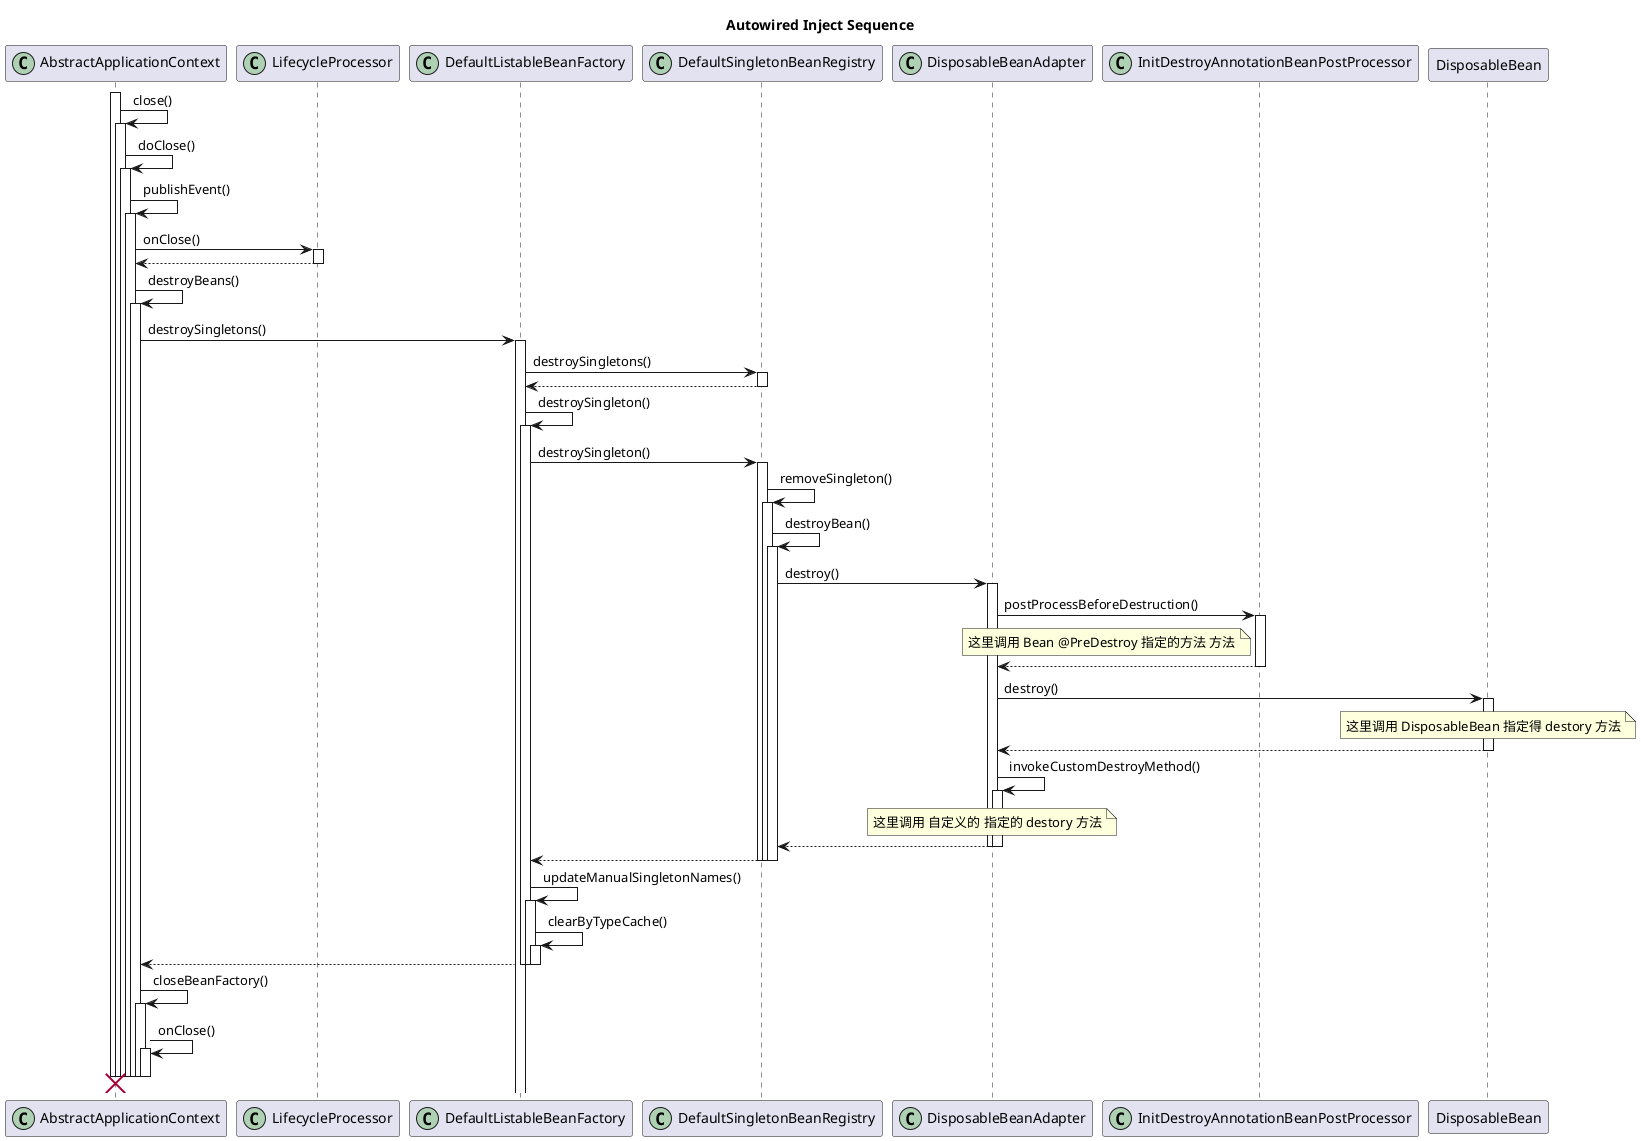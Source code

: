 @startuml Autowired-Inject-Sequence
title Autowired Inject Sequence
' !theme crt-amber
participant AbstractApplicationContext  as aac  <<(C,#ADD1B2)>>
participant LifecycleProcessor as lp <<(C,#ADD1B2)>> 
participant DefaultListableBeanFactory as dlbf <<(C,#ADD1B2)>> 
participant DefaultSingletonBeanRegistry as dsbr <<(C,#ADD1B2)>> 
participant DisposableBeanAdapter as dba <<(C,#ADD1B2)>> 
participant InitDestroyAnnotationBeanPostProcessor as idabp <<(C,#ADD1B2)>>
participant DisposableBean as db
activate aac
aac->aac ++:close()
aac->aac ++:doClose()
aac->aac ++:publishEvent()
aac-> lp ++:onClose()
return 
aac-> aac ++:destroyBeans()
aac->dlbf ++:destroySingletons()
dlbf->dsbr ++:destroySingletons()
return
dlbf->dlbf ++:destroySingleton()
dlbf->dsbr ++:destroySingleton()
dsbr->dsbr ++:removeSingleton()
dsbr->dsbr ++: destroyBean()
dsbr->dba ++: destroy()
dba->idabp ++: postProcessBeforeDestruction()
note left of idabp
    这里调用 Bean @PreDestroy 指定的方法 方法
end note
return
dba->db ++:destroy()
note over of db
    这里调用 DisposableBean 指定得 destory 方法
end note
return
dba->dba ++:invokeCustomDestroyMethod()
note over of dba
    这里调用 自定义的 指定的 destory 方法
end note
dba--> dsbr
deactivate dba
deactivate dba
dsbr-->dlbf
deactivate dsbr
deactivate dsbr
deactivate dsbr
dlbf->dlbf ++:updateManualSingletonNames()
dlbf->dlbf ++:clearByTypeCache()
dlbf --> aac
deactivate dlbf
deactivate dlbf
deactivate dlbf

aac->aac ++: closeBeanFactory()
aac->aac ++: onClose()


deactivate aac
deactivate aac
deactivate aac
deactivate aac
deactivate aac
deactivate aac
deactivate aac
destroy aac

@enduml